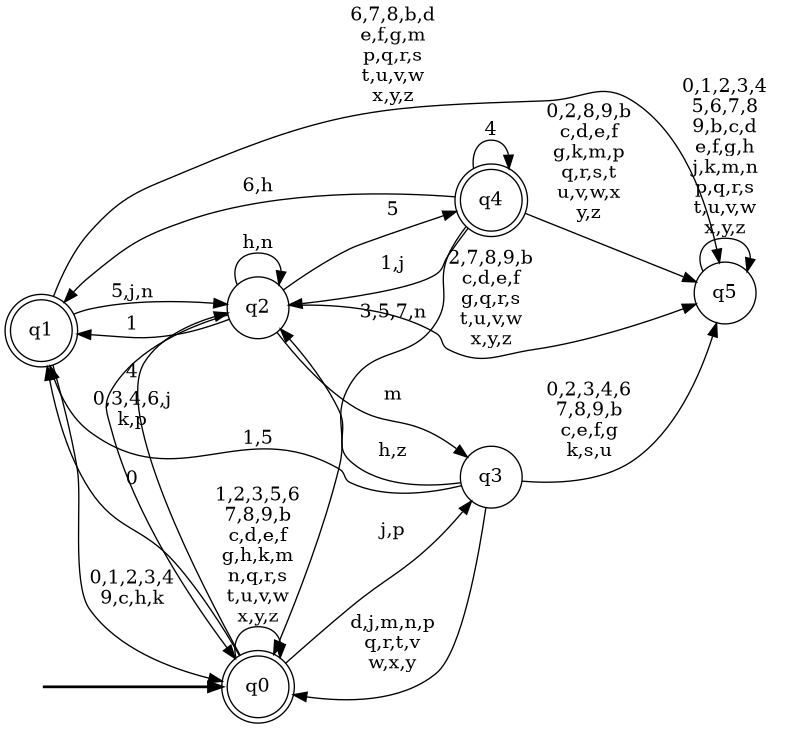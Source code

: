 digraph BlueStar {
__start0 [style = invis, shape = none, label = "", width = 0, height = 0];

rankdir=LR;
size="8,5";

s0 [style="rounded,filled", color="black", fillcolor="white" shape="doublecircle", label="q0"];
s1 [style="rounded,filled", color="black", fillcolor="white" shape="doublecircle", label="q1"];
s2 [style="filled", color="black", fillcolor="white" shape="circle", label="q2"];
s3 [style="filled", color="black", fillcolor="white" shape="circle", label="q3"];
s4 [style="rounded,filled", color="black", fillcolor="white" shape="doublecircle", label="q4"];
s5 [style="filled", color="black", fillcolor="white" shape="circle", label="q5"];
subgraph cluster_main { 
	graph [pad=".75", ranksep="0.15", nodesep="0.15"];
	 style=invis; 
	__start0 -> s0 [penwidth=2];
}
s0 -> s0 [label="1,2,3,5,6\n7,8,9,b\nc,d,e,f\ng,h,k,m\nn,q,r,s\nt,u,v,w\nx,y,z"];
s0 -> s1 [label="0"];
s0 -> s2 [label="4"];
s0 -> s3 [label="j,p"];
s1 -> s0 [label="0,1,2,3,4\n9,c,h,k"];
s1 -> s2 [label="5,j,n"];
s1 -> s5 [label="6,7,8,b,d\ne,f,g,m\np,q,r,s\nt,u,v,w\nx,y,z"];
s2 -> s0 [label="0,3,4,6,j\nk,p"];
s2 -> s1 [label="1"];
s2 -> s2 [label="h,n"];
s2 -> s3 [label="m"];
s2 -> s4 [label="5"];
s2 -> s5 [label="2,7,8,9,b\nc,d,e,f\ng,q,r,s\nt,u,v,w\nx,y,z"];
s3 -> s0 [label="d,j,m,n,p\nq,r,t,v\nw,x,y"];
s3 -> s1 [label="1,5"];
s3 -> s2 [label="h,z"];
s3 -> s5 [label="0,2,3,4,6\n7,8,9,b\nc,e,f,g\nk,s,u"];
s4 -> s0 [label="3,5,7,n"];
s4 -> s1 [label="6,h"];
s4 -> s2 [label="1,j"];
s4 -> s4 [label="4"];
s4 -> s5 [label="0,2,8,9,b\nc,d,e,f\ng,k,m,p\nq,r,s,t\nu,v,w,x\ny,z"];
s5 -> s5 [label="0,1,2,3,4\n5,6,7,8\n9,b,c,d\ne,f,g,h\nj,k,m,n\np,q,r,s\nt,u,v,w\nx,y,z"];

}